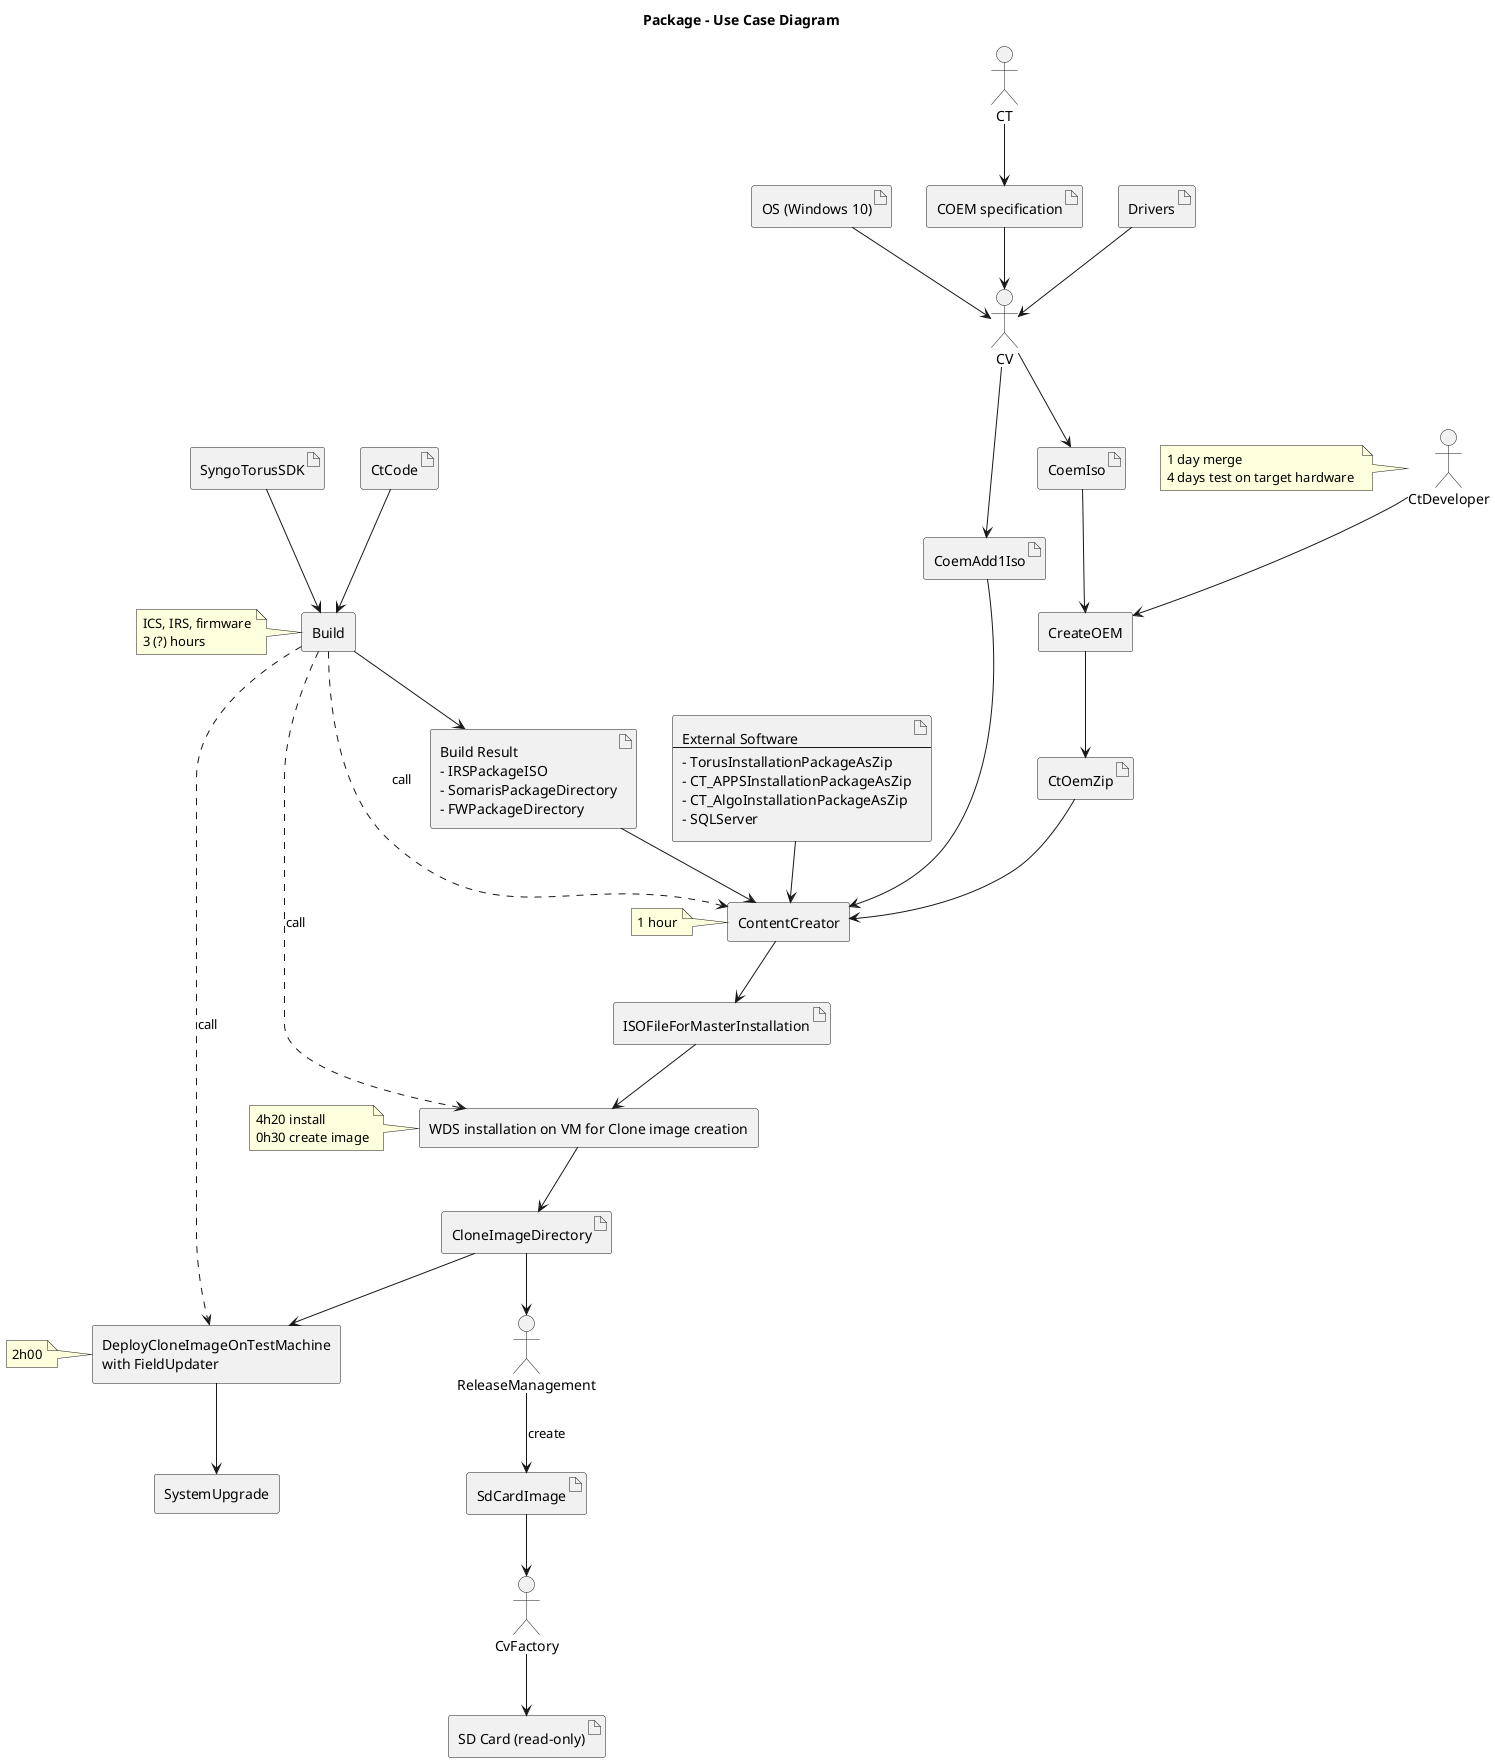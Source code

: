 @startuml

title Package - Use Case Diagram

actor CT

artifact "OS (Windows 10)" as win10

artifact "COEM specification" as coemSpec

CT --> coemSpec

artifact Drivers

actor CV

win10 --> CV
coemSpec --> CV
Drivers --> CV

artifact CoemIso
artifact CoemAdd1Iso

CV --> CoemIso
CV --> CoemAdd1Iso

agent CreateOEM

actor CtDeveloper

note left
1 day merge
4 days test on target hardware 
end note

CtDeveloper --> CreateOEM

artifact CtOemZip

CoemIso --> CreateOEM
CreateOEM --> CtOemZip 

artifact ExtSw [
External Software
---
- TorusInstallationPackageAsZip
- CT_APPSInstallationPackageAsZip
- CT_AlgoInstallationPackageAsZip
- SQLServer
]

agent ContentCreator

note left
1 hour
end note

CoemAdd1Iso --> ContentCreator
CtOemZip --> ContentCreator
ExtSw --> ContentCreator

artifact SyngoTorusSDK
artifact CtCode

agent "Build" as CtNb

note left
ICS, IRS, firmware
3 (?) hours
end note

SyngoTorusSDK --> CtNb
CtCode --> CtNb

artifact Result [
Build Result
- IRSPackageISO
- SomarisPackageDirectory
- FWPackageDirectory
]

CtNb --> Result

Result --> ContentCreator

artifact ISOFileForMasterInstallation

ContentCreator --> ISOFileForMasterInstallation

agent "WDS installation on VM for Clone image creation" as wdsInstall

note left
4h20 install
0h30 create image
end note

ISOFileForMasterInstallation --> wdsInstall

artifact CloneImageDirectory

actor ReleaseManagement

CloneImageDirectory --> ReleaseManagement

artifact SdCardImage

ReleaseManagement --> SdCardImage : create

actor CvFactory

SdCardImage --> CvFactory

artifact SdCard [
    SD Card (read-only)
]

CvFactory --> SdCard 

wdsInstall --> CloneImageDirectory

agent DeployCloneImageOnTestMachine [
    DeployCloneImageOnTestMachine
    with FieldUpdater
]

note left
2h00
end note

CloneImageDirectory --> DeployCloneImageOnTestMachine 

agent SystemUpgrade

DeployCloneImageOnTestMachine --> SystemUpgrade

CtNb ..> ContentCreator : call
CtNb ..> wdsInstall : call
CtNb ..> DeployCloneImageOnTestMachine : call

@enduml